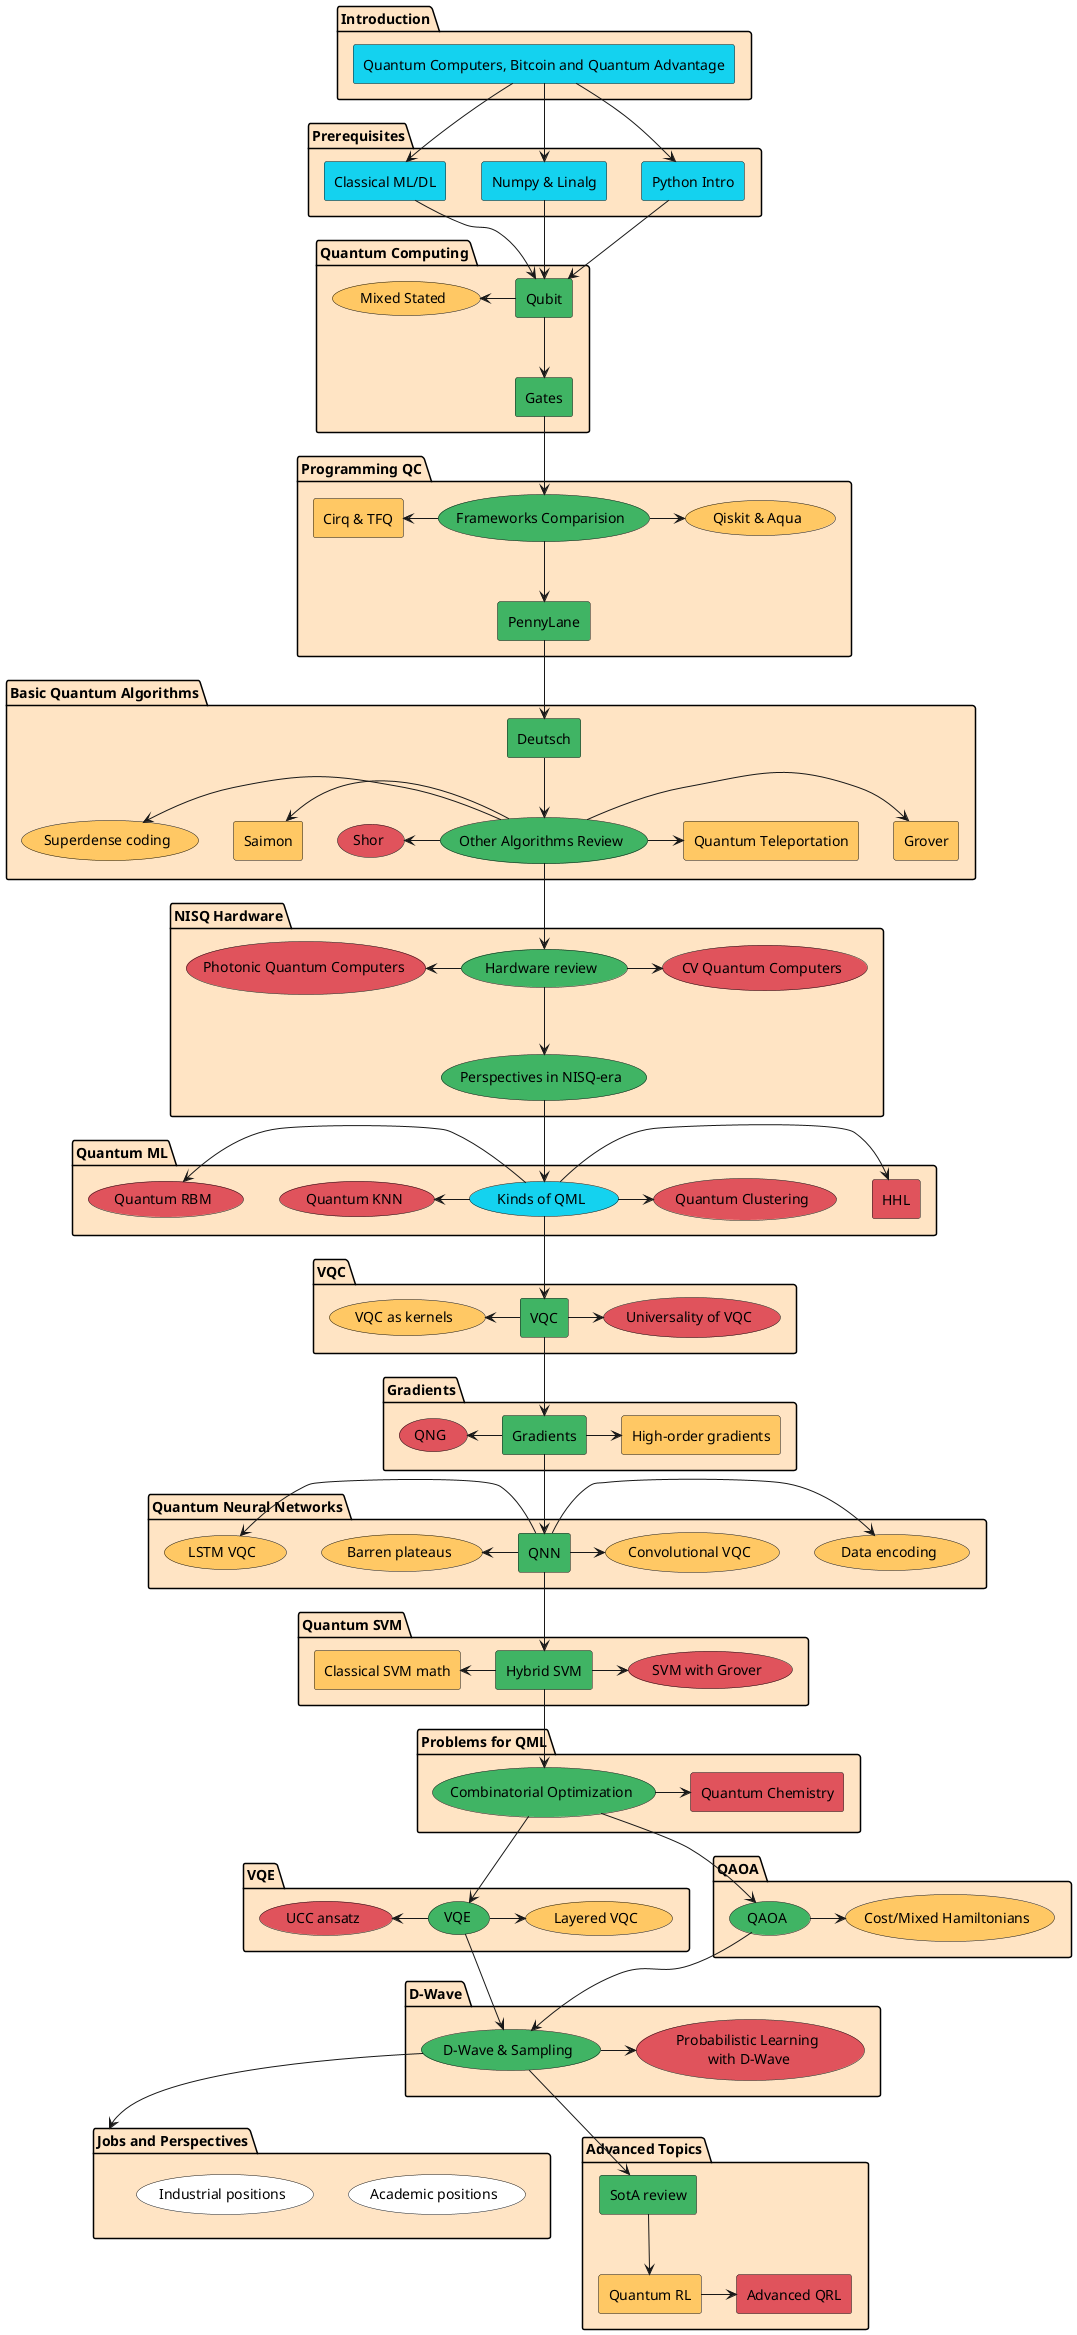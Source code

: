 @startuml
package "Introduction" #Bisque {
        rectangle "Quantum Computers, Bitcoin and Quantum Advantage" as intro1 #14D2EF
}

package "Prerequisites" #Bisque {
        rectangle "Python Intro" as python #14D2EF
        rectangle "Numpy & Linalg" as numpy #14D2EF
        rectangle "Classical ML/DL" as ml #14D2EF
}

package "Quantum Computing" as qci #Bisque {
        rectangle "Qubit" as qubit #40B464
        rectangle "Gates" as gates #40B464
        usecase "Mixed Stated" as mixed #FFC864
}

package "Basic Quantum Algorithms" as qalgo #Bisque {
        rectangle "Deutsch" as deutsch #40B464
        usecase "Other Algorithms Review" as advanced_algos #40B464
        rectangle "Grover" as grover #FFC864
        rectangle "Quantum Teleportation" as qtp #FFC864
        rectangle "Saimon" as saimon #FFC864
        usecase "Shor" as shor #E0535C
        usecase "Superdense coding" as superdense_coding #FFC864
}

package "NISQ Hardware" #Bisque {
        usecase "Hardware review" as review #40B464
        usecase "Perspectives in NISQ-era" as nisq #40B464
        usecase "Photonic Quantum Computers" as photonic #E0535C
        usecase "CV Quantum Computers" as cvq #E0535C
}

package "Programming QC" #Bisque {
        usecase "Frameworks Comparision" as progcomparision #40B464
        rectangle "PennyLane" as pennylane #40B464
        usecase "Qiskit & Aqua" as qiskit #FFC864
        rectangle "Cirq & TFQ" as cirq #FFC864
}

package "Quantum ML" #Bisque {
        usecase "Kinds of QML" as qml_general #14D2EF
        rectangle "HHL" as hhl #E0535C
        usecase "Quantum KNN" as qknn #E0535C
        usecase "Quantum Clustering" as qclustering #E0535C
        usecase "Quantum RBM" as qrbm #E0535C
}

package "VQC" #Bisque {
        rectangle "VQC" as vqc #40B464
        usecase "VQC as kernels" as kernelvqc #FFC864
        usecase "Universality of VQC" as univvqc #E0535C
}

package "Gradients" #Bisque {
        rectangle "Gradients" as grad #40B464
        rectangle "High-order gradients" as hograd #FFC864
        usecase "QNG" as qng #E0535C
}

package "Quantum Neural Networks" #Bisque {
        rectangle "QNN" as qnn #40B464
        usecase "Barren plateaus" as barren #FFC864
        usecase "Data encoding" as encoding #FFC864
        usecase "Convolutional VQC" as convvqc #FFC864
        usecase "LSTM VQC" as lstm #FFC864
}

package "Quantum SVM" #Bisque {
        rectangle "Hybrid SVM" as hsvm #40B464
        rectangle "Classical SVM math" as csvm #FFC864
        usecase "SVM with Grover" as gsvm #E0535C
}

package "Problems for QML" #Bisque {
        usecase "Combinatorial Optimization" as copt #40B464
        rectangle "Quantum Chemistry" as qchem #E0535C
}

package "VQE" #Bisque {
        usecase "VQE" as vqe #40B464
        usecase "Layered VQC" as lvqe #FFC864
        usecase "UCC ansatz" as uuc #E0535C
}

package "QAOA" #Bisque {
        usecase "QAOA" as qaoa #40B464
        usecase "Cost/Mixed Hamiltonians" as hams #FFC864
}

package "D-Wave" #Bisque {
        usecase "D-Wave & Sampling" as dwave #40B464
        usecase "Probabilistic Learning\n with D-Wave" as probml #E0535C
}

package "Jobs and Perspectives" as jobs #Bisque {
        usecase "Academic positions" as academic #White
        usecase "Industrial positions" as industrial #White
}

package "Advanced Topics" as adv #Bisque {
        rectangle "SotA review" as sota #40B464
        rectangle "Quantum RL" as qrl #FFC864
        rectangle "Advanced QRL" as aqrl #E0535C
}

intro1 --> python
intro1 --> numpy
intro1 --> ml

python --> qubit
numpy --> qubit
ml --> qubit

qubit --> gates
mixed <- qubit

gates --> progcomparision
progcomparision --> pennylane
cirq <- progcomparision
progcomparision -> qiskit

pennylane --> deutsch

deutsch --> advanced_algos
advanced_algos -> grover
shor <- advanced_algos
advanced_algos -> qtp
saimon <- advanced_algos
superdense_coding <- advanced_algos

advanced_algos --> review
review --> nisq
photonic <- review
review -> cvq

nisq --> qml_general

qml_general -> hhl
qknn <- qml_general
qml_general -> qclustering
qrbm <- qml_general

qml_general --> vqc
kernelvqc <- vqc
vqc -> univvqc

vqc --> grad
qng <- grad
grad -> hograd

grad --> qnn
barren <- qnn
qnn -> encoding
lstm <- qnn
qnn -> convvqc

qnn --> hsvm
csvm <- hsvm
hsvm -> gsvm

hsvm --> copt
copt -> qchem

copt --> vqe
uuc <- vqe
vqe -> lvqe

copt --> qaoa
qaoa -> hams

qaoa --> dwave
vqe --> dwave
dwave -> probml

dwave --> jobs

dwave --> sota
sota --> qrl
qrl -> aqrl

@enduml
